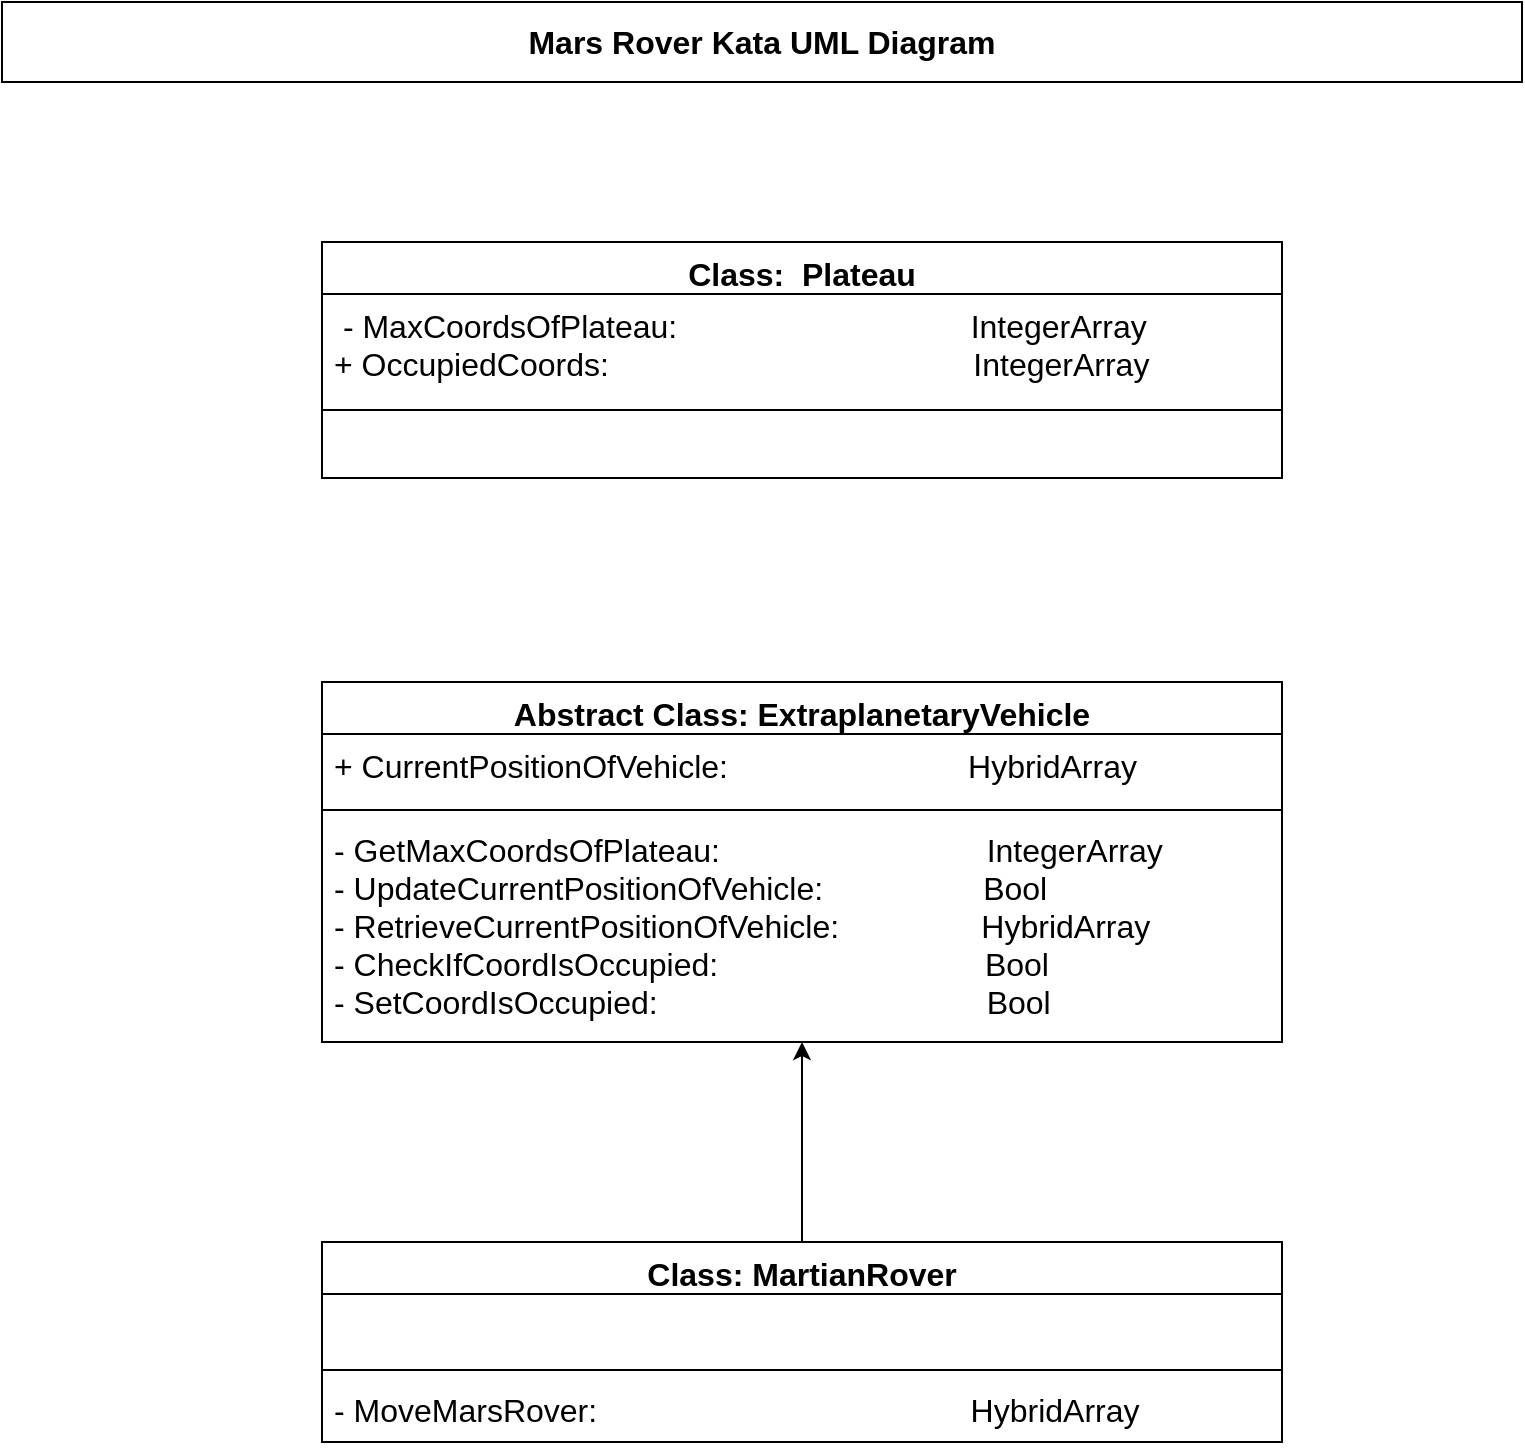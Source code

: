 <mxfile version="18.1.2" type="device"><diagram id="cdfxT_Fmh7Zf8r0ViNws" name="Page-1"><mxGraphModel dx="1422" dy="832" grid="1" gridSize="10" guides="1" tooltips="1" connect="1" arrows="1" fold="1" page="1" pageScale="1" pageWidth="827" pageHeight="1169" math="0" shadow="0"><root><mxCell id="0"/><mxCell id="1" parent="0"/><mxCell id="83VXfvTj4oukxlwWZYCq-3" value="&lt;b&gt;Mars Rover Kata UML Diagram&lt;/b&gt;" style="rounded=0;whiteSpace=wrap;html=1;fontFamily=Helvetica;fontSize=16;" parent="1" vertex="1"><mxGeometry x="40" width="760" height="40" as="geometry"/></mxCell><object label="Class:  Plateau&#10;" Plateau="Classname" id="83VXfvTj4oukxlwWZYCq-7"><mxCell style="swimlane;fontStyle=1;align=center;verticalAlign=top;childLayout=stackLayout;horizontal=1;startSize=26;horizontalStack=0;resizeParent=1;resizeParentMax=0;resizeLast=0;collapsible=1;marginBottom=0;fontFamily=Helvetica;fontSize=16;points=[[0,0,0,0,0],[0,0.26,0,0,0],[0,0.5,0,0,0],[0,0.74,0,0,0],[0,1,0,0,0],[0.25,0,0,0,0],[0.25,1,0,0,0],[0.5,0,0,0,0],[0.5,1,0,0,0],[0.75,0,0,0,0],[0.75,1,0,0,0],[1,0,0,0,0],[1,0.26,0,0,0],[1,0.5,0,0,0],[1,0.76,0,0,0],[1,1,0,0,0]];" parent="1" vertex="1"><mxGeometry x="200" y="120" width="480" height="118" as="geometry"><mxRectangle x="300" y="70" width="120" height="26" as="alternateBounds"/></mxGeometry></mxCell></object><mxCell id="83VXfvTj4oukxlwWZYCq-8" value=" - MaxCoordsOfPlateau:                                 IntegerArray&#10;+ OccupiedCoords:                                         IntegerArray&#10;&#10;" style="text;strokeColor=none;fillColor=none;align=left;verticalAlign=top;spacingLeft=4;spacingRight=4;overflow=hidden;rotatable=0;points=[[0,0.5],[1,0.5]];portConstraint=eastwest;fontFamily=Helvetica;fontSize=16;" parent="83VXfvTj4oukxlwWZYCq-7" vertex="1"><mxGeometry y="26" width="480" height="54" as="geometry"/></mxCell><mxCell id="83VXfvTj4oukxlwWZYCq-9" value="" style="line;strokeWidth=1;fillColor=none;align=left;verticalAlign=middle;spacingTop=-1;spacingLeft=3;spacingRight=3;rotatable=0;labelPosition=right;points=[];portConstraint=eastwest;fontFamily=Helvetica;fontSize=16;" parent="83VXfvTj4oukxlwWZYCq-7" vertex="1"><mxGeometry y="80" width="480" height="8" as="geometry"/></mxCell><mxCell id="83VXfvTj4oukxlwWZYCq-10" value=" " style="text;strokeColor=none;fillColor=none;align=left;verticalAlign=top;spacingLeft=4;spacingRight=4;overflow=hidden;rotatable=0;points=[[0,0.5],[1,0.5]];portConstraint=eastwest;fontFamily=Helvetica;fontSize=16;" parent="83VXfvTj4oukxlwWZYCq-7" vertex="1"><mxGeometry y="88" width="480" height="30" as="geometry"/></mxCell><object label="Class: MartianRover" Plateau="Classname" id="83VXfvTj4oukxlwWZYCq-13"><mxCell style="swimlane;fontStyle=1;align=center;verticalAlign=top;childLayout=stackLayout;horizontal=1;startSize=26;horizontalStack=0;resizeParent=1;resizeParentMax=0;resizeLast=0;collapsible=1;marginBottom=0;fontFamily=Helvetica;fontSize=16;" parent="1" vertex="1"><mxGeometry x="200" y="620" width="480" height="100" as="geometry"><mxRectangle x="300" y="70" width="120" height="26" as="alternateBounds"/></mxGeometry></mxCell></object><mxCell id="83VXfvTj4oukxlwWZYCq-14" value=" " style="text;strokeColor=none;fillColor=none;align=left;verticalAlign=top;spacingLeft=4;spacingRight=4;overflow=hidden;rotatable=0;points=[[0,0.5],[1,0.5]];portConstraint=eastwest;fontFamily=Helvetica;fontSize=16;" parent="83VXfvTj4oukxlwWZYCq-13" vertex="1"><mxGeometry y="26" width="480" height="34" as="geometry"/></mxCell><mxCell id="83VXfvTj4oukxlwWZYCq-15" value="" style="line;strokeWidth=1;fillColor=none;align=left;verticalAlign=middle;spacingTop=-1;spacingLeft=3;spacingRight=3;rotatable=0;labelPosition=right;points=[];portConstraint=eastwest;fontFamily=Helvetica;fontSize=16;" parent="83VXfvTj4oukxlwWZYCq-13" vertex="1"><mxGeometry y="60" width="480" height="8" as="geometry"/></mxCell><mxCell id="83VXfvTj4oukxlwWZYCq-16" value="- MoveMarsRover:                                          HybridArray&#10; " style="text;strokeColor=none;fillColor=none;align=left;verticalAlign=top;spacingLeft=4;spacingRight=4;overflow=hidden;rotatable=0;points=[[0,0.5],[1,0.5]];portConstraint=eastwest;fontFamily=Helvetica;fontSize=16;" parent="83VXfvTj4oukxlwWZYCq-13" vertex="1"><mxGeometry y="68" width="480" height="32" as="geometry"/></mxCell><object label="Abstract Class: ExtraplanetaryVehicle" Plateau="Classname" id="yQZ5R6b4MsLMEJORa_77-14"><mxCell style="swimlane;fontStyle=1;align=center;verticalAlign=top;childLayout=stackLayout;horizontal=1;startSize=26;horizontalStack=0;resizeParent=1;resizeParentMax=0;resizeLast=0;collapsible=1;marginBottom=0;fontFamily=Helvetica;fontSize=16;" vertex="1" parent="1"><mxGeometry x="200" y="340" width="480" height="180" as="geometry"><mxRectangle x="300" y="70" width="120" height="26" as="alternateBounds"/></mxGeometry></mxCell></object><mxCell id="yQZ5R6b4MsLMEJORa_77-15" value="+ CurrentPositionOfVehicle:                           HybridArray" style="text;strokeColor=none;fillColor=none;align=left;verticalAlign=top;spacingLeft=4;spacingRight=4;overflow=hidden;rotatable=0;points=[[0,0.5],[1,0.5]];portConstraint=eastwest;fontFamily=Helvetica;fontSize=16;" vertex="1" parent="yQZ5R6b4MsLMEJORa_77-14"><mxGeometry y="26" width="480" height="34" as="geometry"/></mxCell><mxCell id="yQZ5R6b4MsLMEJORa_77-16" value="" style="line;strokeWidth=1;fillColor=none;align=left;verticalAlign=middle;spacingTop=-1;spacingLeft=3;spacingRight=3;rotatable=0;labelPosition=right;points=[];portConstraint=eastwest;fontFamily=Helvetica;fontSize=16;" vertex="1" parent="yQZ5R6b4MsLMEJORa_77-14"><mxGeometry y="60" width="480" height="8" as="geometry"/></mxCell><mxCell id="yQZ5R6b4MsLMEJORa_77-17" value="- GetMaxCoordsOfPlateau:                              IntegerArray&#10;- UpdateCurrentPositionOfVehicle:                  Bool                     &#10;- RetrieveCurrentPositionOfVehicle:                HybridArray&#10;- CheckIfCoordIsOccupied:                              Bool &#10;- SetCoordIsOccupied:                                     Bool &#10;                &#10;                   " style="text;strokeColor=none;fillColor=none;align=left;verticalAlign=top;spacingLeft=4;spacingRight=4;overflow=hidden;rotatable=0;points=[[0,0.5],[1,0.5]];portConstraint=eastwest;fontFamily=Helvetica;fontSize=16;" vertex="1" parent="yQZ5R6b4MsLMEJORa_77-14"><mxGeometry y="68" width="480" height="112" as="geometry"/></mxCell><mxCell id="yQZ5R6b4MsLMEJORa_77-22" value="" style="endArrow=classic;html=1;rounded=0;exitX=0.5;exitY=0;exitDx=0;exitDy=0;entryX=0.5;entryY=1;entryDx=0;entryDy=0;entryPerimeter=0;" edge="1" parent="1" source="83VXfvTj4oukxlwWZYCq-13" target="yQZ5R6b4MsLMEJORa_77-17"><mxGeometry width="50" height="50" relative="1" as="geometry"><mxPoint x="380" y="470" as="sourcePoint"/><mxPoint x="440" y="560" as="targetPoint"/></mxGeometry></mxCell></root></mxGraphModel></diagram></mxfile>